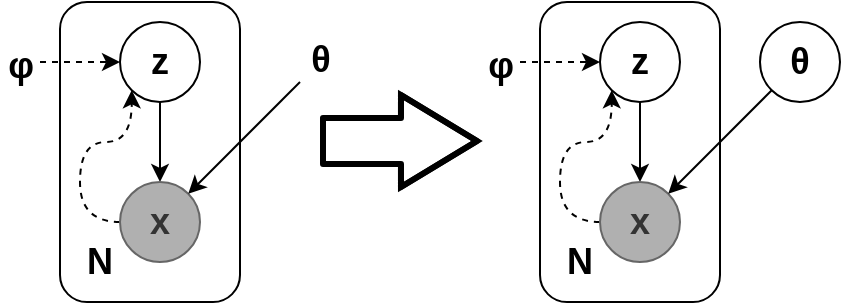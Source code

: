 <mxfile version="12.6.5" type="device"><diagram id="2Y0SltVvphl_5nVXzw8B" name="Page-1"><mxGraphModel dx="1086" dy="806" grid="1" gridSize="10" guides="1" tooltips="1" connect="1" arrows="1" fold="1" page="1" pageScale="1" pageWidth="850" pageHeight="1100" math="0" shadow="0"><root><mxCell id="0"/><mxCell id="1" parent="0"/><mxCell id="kTkz_CihIGs3yHhQ5juS-1" style="edgeStyle=orthogonalEdgeStyle;rounded=0;orthogonalLoop=1;jettySize=auto;html=1;exitX=0.5;exitY=1;exitDx=0;exitDy=0;entryX=0.5;entryY=0;entryDx=0;entryDy=0;" parent="1" source="TvEOJYsjWcuuwtL6vd78-13" target="TvEOJYsjWcuuwtL6vd78-14" edge="1"><mxGeometry relative="1" as="geometry"/></mxCell><mxCell id="TvEOJYsjWcuuwtL6vd78-13" value="z" style="ellipse;whiteSpace=wrap;html=1;aspect=fixed;fillColor=none;fontSize=18;fontStyle=1" parent="1" vertex="1"><mxGeometry x="80" y="240" width="40" height="40" as="geometry"/></mxCell><mxCell id="TvEOJYsjWcuuwtL6vd78-23" style="edgeStyle=orthogonalEdgeStyle;orthogonalLoop=1;jettySize=auto;html=1;exitX=0;exitY=0.5;exitDx=0;exitDy=0;entryX=0;entryY=1;entryDx=0;entryDy=0;endArrow=classic;endFill=1;fontSize=18;curved=1;dashed=1;" parent="1" source="TvEOJYsjWcuuwtL6vd78-14" target="TvEOJYsjWcuuwtL6vd78-13" edge="1"><mxGeometry relative="1" as="geometry"/></mxCell><mxCell id="TvEOJYsjWcuuwtL6vd78-14" value="x" style="ellipse;whiteSpace=wrap;html=1;aspect=fixed;fillColor=#B0B0B0;fontSize=18;strokeColor=#666666;fontColor=#333333;fontStyle=1" parent="1" vertex="1"><mxGeometry x="80" y="320" width="40" height="40" as="geometry"/></mxCell><mxCell id="TvEOJYsjWcuuwtL6vd78-40" style="edgeStyle=none;orthogonalLoop=1;jettySize=auto;html=1;endArrow=classic;endFill=1;strokeWidth=1;fontSize=18;entryX=1;entryY=0;entryDx=0;entryDy=0;" parent="1" target="TvEOJYsjWcuuwtL6vd78-14" edge="1"><mxGeometry relative="1" as="geometry"><mxPoint x="170" y="290" as="targetPoint"/><mxPoint x="170" y="270" as="sourcePoint"/></mxGeometry></mxCell><mxCell id="TvEOJYsjWcuuwtL6vd78-15" value="&lt;b&gt;θ&lt;/b&gt;" style="text;html=1;fontSize=18;align=center;" parent="1" vertex="1"><mxGeometry x="160" y="241.88" width="40" height="36.25" as="geometry"/></mxCell><mxCell id="TvEOJYsjWcuuwtL6vd78-19" value="" style="shape=flexArrow;endArrow=classic;html=1;fontSize=18;strokeWidth=3;width=21;endSize=11.67;" parent="1" edge="1"><mxGeometry width="50" height="50" relative="1" as="geometry"><mxPoint x="180" y="299.5" as="sourcePoint"/><mxPoint x="260" y="299.5" as="targetPoint"/><Array as="points"><mxPoint x="190" y="299.5"/></Array></mxGeometry></mxCell><mxCell id="TvEOJYsjWcuuwtL6vd78-35" style="orthogonalLoop=1;jettySize=auto;html=1;exitX=1;exitY=0.5;exitDx=0;exitDy=0;entryX=0;entryY=0.5;entryDx=0;entryDy=0;endArrow=classic;endFill=1;strokeWidth=1;fontSize=18;dashed=1;" parent="1" source="TvEOJYsjWcuuwtL6vd78-20" target="TvEOJYsjWcuuwtL6vd78-13" edge="1"><mxGeometry relative="1" as="geometry"/></mxCell><mxCell id="TvEOJYsjWcuuwtL6vd78-20" value="φ" style="text;html=1;fontSize=18;align=center;fontStyle=1" parent="1" vertex="1"><mxGeometry x="20" y="245" width="20" height="30" as="geometry"/></mxCell><mxCell id="TvEOJYsjWcuuwtL6vd78-21" value="" style="rounded=1;whiteSpace=wrap;html=1;fillColor=none;fontSize=18;align=center;" parent="1" vertex="1"><mxGeometry x="50" y="230" width="90" height="150" as="geometry"/></mxCell><mxCell id="TvEOJYsjWcuuwtL6vd78-24" value="N" style="text;html=1;strokeColor=none;fillColor=none;align=center;verticalAlign=middle;whiteSpace=wrap;rounded=0;fontSize=18;fontStyle=1" parent="1" vertex="1"><mxGeometry x="60" y="350" width="20" height="20" as="geometry"/></mxCell><mxCell id="kTkz_CihIGs3yHhQ5juS-2" style="edgeStyle=orthogonalEdgeStyle;rounded=0;orthogonalLoop=1;jettySize=auto;html=1;exitX=0.5;exitY=1;exitDx=0;exitDy=0;entryX=0.5;entryY=0;entryDx=0;entryDy=0;" parent="1" source="TvEOJYsjWcuuwtL6vd78-25" target="TvEOJYsjWcuuwtL6vd78-27" edge="1"><mxGeometry relative="1" as="geometry"/></mxCell><mxCell id="TvEOJYsjWcuuwtL6vd78-25" value="z" style="ellipse;whiteSpace=wrap;html=1;aspect=fixed;fillColor=none;fontSize=18;fontStyle=1" parent="1" vertex="1"><mxGeometry x="320" y="240" width="40" height="40" as="geometry"/></mxCell><mxCell id="TvEOJYsjWcuuwtL6vd78-26" style="edgeStyle=orthogonalEdgeStyle;orthogonalLoop=1;jettySize=auto;html=1;exitX=0;exitY=0.5;exitDx=0;exitDy=0;entryX=0;entryY=1;entryDx=0;entryDy=0;endArrow=classic;endFill=1;fontSize=18;curved=1;dashed=1;" parent="1" source="TvEOJYsjWcuuwtL6vd78-27" target="TvEOJYsjWcuuwtL6vd78-25" edge="1"><mxGeometry relative="1" as="geometry"/></mxCell><mxCell id="TvEOJYsjWcuuwtL6vd78-27" value="x" style="ellipse;whiteSpace=wrap;html=1;aspect=fixed;fillColor=#B0B0B0;fontSize=18;strokeColor=#666666;fontColor=#333333;fontStyle=1" parent="1" vertex="1"><mxGeometry x="320" y="320" width="40" height="40" as="geometry"/></mxCell><mxCell id="TvEOJYsjWcuuwtL6vd78-36" style="edgeStyle=none;orthogonalLoop=1;jettySize=auto;html=1;exitX=1;exitY=0.5;exitDx=0;exitDy=0;entryX=0;entryY=0.5;entryDx=0;entryDy=0;endArrow=classic;endFill=1;strokeWidth=1;fontSize=18;strokeColor=#000000;dashed=1;" parent="1" source="TvEOJYsjWcuuwtL6vd78-32" target="TvEOJYsjWcuuwtL6vd78-25" edge="1"><mxGeometry relative="1" as="geometry"/></mxCell><mxCell id="TvEOJYsjWcuuwtL6vd78-32" value="φ" style="text;html=1;fontSize=18;align=center;fontStyle=1" parent="1" vertex="1"><mxGeometry x="260" y="245" width="20" height="30" as="geometry"/></mxCell><mxCell id="TvEOJYsjWcuuwtL6vd78-33" value="" style="rounded=1;whiteSpace=wrap;html=1;fillColor=none;fontSize=18;align=center;" parent="1" vertex="1"><mxGeometry x="290" y="230" width="90" height="150" as="geometry"/></mxCell><mxCell id="TvEOJYsjWcuuwtL6vd78-34" value="N" style="text;html=1;strokeColor=none;fillColor=none;align=center;verticalAlign=middle;whiteSpace=wrap;rounded=0;fontSize=18;fontStyle=1" parent="1" vertex="1"><mxGeometry x="300" y="350" width="20" height="20" as="geometry"/></mxCell><mxCell id="TvEOJYsjWcuuwtL6vd78-39" style="edgeStyle=none;orthogonalLoop=1;jettySize=auto;html=1;exitX=0;exitY=1;exitDx=0;exitDy=0;entryX=1;entryY=0;entryDx=0;entryDy=0;endArrow=classic;endFill=1;strokeWidth=1;fontSize=18;" parent="1" source="TvEOJYsjWcuuwtL6vd78-37" target="TvEOJYsjWcuuwtL6vd78-27" edge="1"><mxGeometry relative="1" as="geometry"/></mxCell><mxCell id="TvEOJYsjWcuuwtL6vd78-37" value="&lt;b&gt;θ&lt;/b&gt;" style="ellipse;whiteSpace=wrap;html=1;aspect=fixed;fillColor=none;fontSize=18;align=center;" parent="1" vertex="1"><mxGeometry x="400" y="240" width="40" height="40" as="geometry"/></mxCell><mxCell id="TvEOJYsjWcuuwtL6vd78-41" style="edgeStyle=none;orthogonalLoop=1;jettySize=auto;html=1;exitX=1;exitY=0.5;exitDx=0;exitDy=0;endArrow=classic;endFill=1;strokeWidth=1;fontSize=18;" parent="1" source="TvEOJYsjWcuuwtL6vd78-33" target="TvEOJYsjWcuuwtL6vd78-33" edge="1"><mxGeometry relative="1" as="geometry"/></mxCell></root></mxGraphModel></diagram></mxfile>
